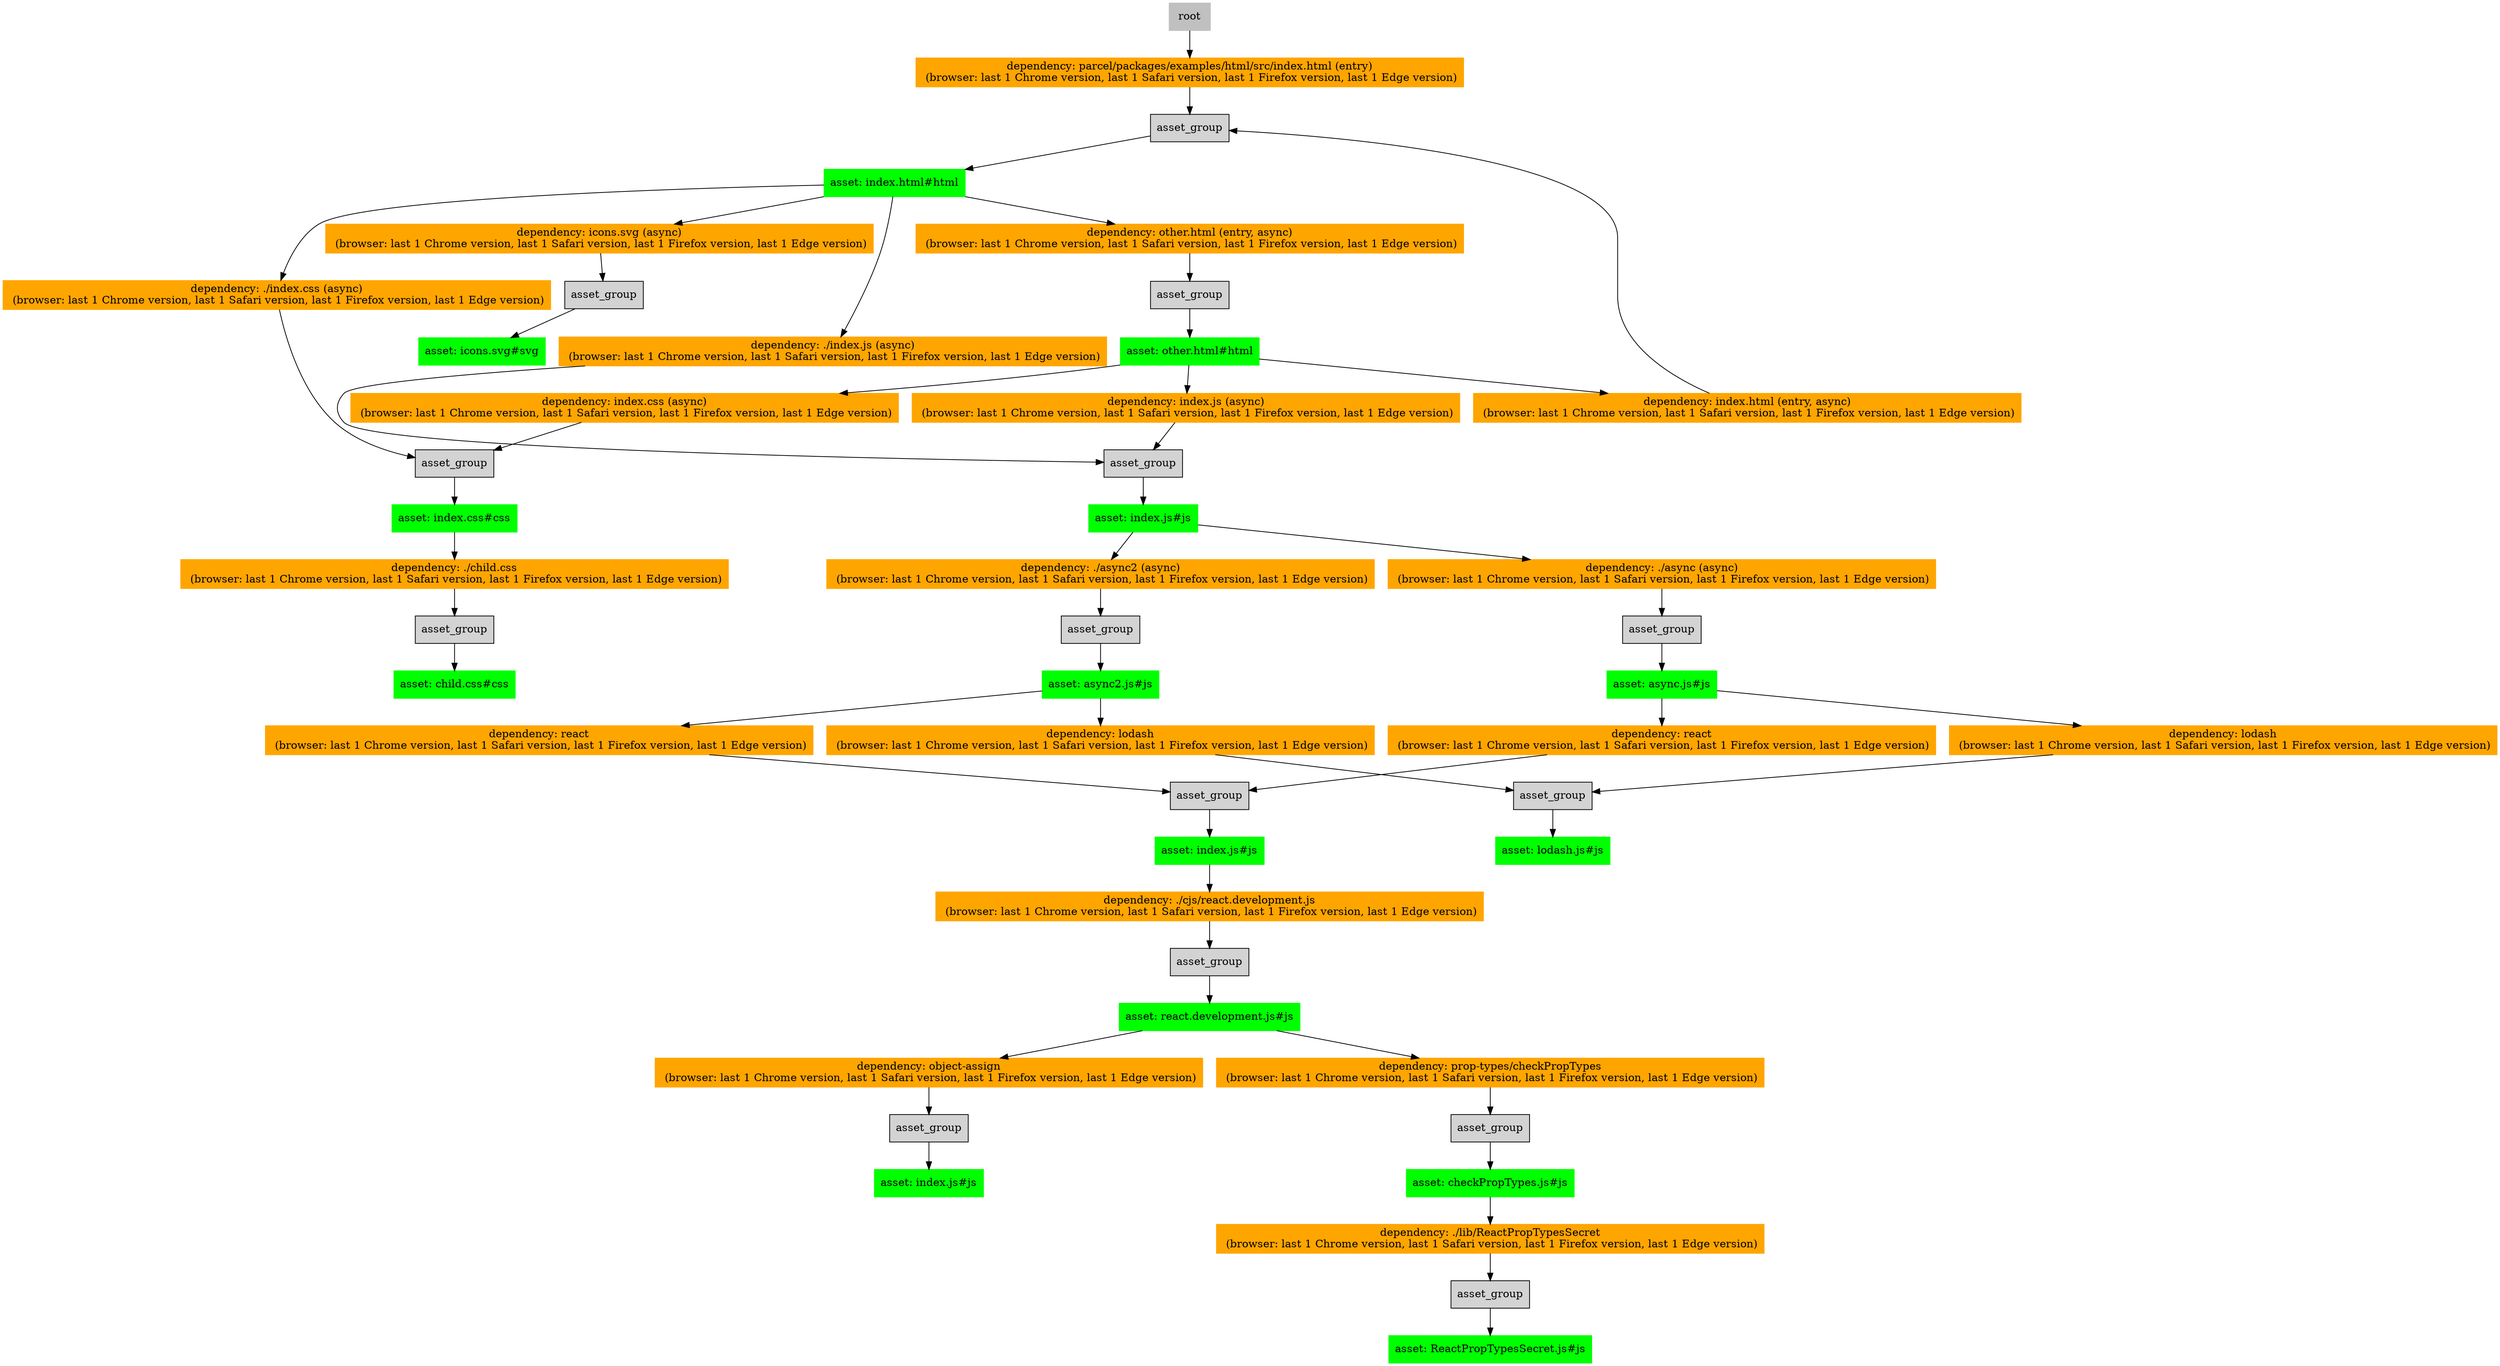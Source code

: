 digraph G {
  "@@root" [ color = "gray", shape =box, style = "filled", label = "root" ];
  "3aeeebe79c26598acdd22c8eb657fae2" [ color = "orange", shape =box, style = "filled", label = "dependency: parcel/packages/examples/html/src/index.html (entry)\n (browser: last 1 Chrome version, last 1 Safari version, last 1 Firefox version, last 1 Edge version)" ];
  "7c7f3a63a2c8382ceffcec4ecafaafcc" [ shape =box, style = "filled", label = "asset_group" ];
  "3d1ecc9e2dc2cfd75020ed9f26b8647a" [ color = "orange", shape =box, style = "filled", label = "dependency: ./index.css (async)\n (browser: last 1 Chrome version, last 1 Safari version, last 1 Firefox version, last 1 Edge version)" ];
  "050174bdbbd4b763f7ffc7ade90c1a07" [ color = "orange", shape =box, style = "filled", label = "dependency: ./index.js (async)\n (browser: last 1 Chrome version, last 1 Safari version, last 1 Firefox version, last 1 Edge version)" ];
  "26367b40c10d61ba88ff74a6b27ecae5" [ color = "orange", shape =box, style = "filled", label = "dependency: other.html (entry, async)\n (browser: last 1 Chrome version, last 1 Safari version, last 1 Firefox version, last 1 Edge version)" ];
  "12aed8d603fc973d7c5638029fc00950" [ color = "orange", shape =box, style = "filled", label = "dependency: icons.svg (async)\n (browser: last 1 Chrome version, last 1 Safari version, last 1 Firefox version, last 1 Edge version)" ];
  "026bbb37b2d1edba7d002b80adf15185" [ color = "green", shape =box, style = "filled", label = "asset: index.html#html" ];
  "c49256f2f4905bb23bf498a1f624aaba" [ shape =box, style = "filled", label = "asset_group" ];
  "8d699f02c9d40d6d27506079c79d6f3b" [ shape =box, style = "filled", label = "asset_group" ];
  "6a66cc7256c3cca4122af59f59d8b6a3" [ shape =box, style = "filled", label = "asset_group" ];
  "d741d58d0af415b8aa5ce1d6a708ec71" [ shape =box, style = "filled", label = "asset_group" ];
  "480e7f337d87c19fefb1c975025f6ac7" [ color = "orange", shape =box, style = "filled", label = "dependency: ./child.css\n (browser: last 1 Chrome version, last 1 Safari version, last 1 Firefox version, last 1 Edge version)" ];
  "829f30e807a6bed733d51fe804aae19e" [ color = "green", shape =box, style = "filled", label = "asset: index.css#css" ];
  "216f74f70b86ff02399c29c3351365e9" [ color = "orange", shape =box, style = "filled", label = "dependency: ./async (async)\n (browser: last 1 Chrome version, last 1 Safari version, last 1 Firefox version, last 1 Edge version)" ];
  "e3ad67297ed1feee21c19532ed60ac35" [ color = "orange", shape =box, style = "filled", label = "dependency: ./async2 (async)\n (browser: last 1 Chrome version, last 1 Safari version, last 1 Firefox version, last 1 Edge version)" ];
  "308e5d35839d6604a3d0030b4c82504c" [ color = "green", shape =box, style = "filled", label = "asset: index.js#js" ];
  "ef5f13d99a3cde0941c63fbc0b4987a0" [ color = "orange", shape =box, style = "filled", label = "dependency: index.css (async)\n (browser: last 1 Chrome version, last 1 Safari version, last 1 Firefox version, last 1 Edge version)" ];
  "e44bbfb18bcfea83ca8592718859c112" [ color = "orange", shape =box, style = "filled", label = "dependency: index.html (entry, async)\n (browser: last 1 Chrome version, last 1 Safari version, last 1 Firefox version, last 1 Edge version)" ];
  "e3f39c10f5ef2830b6d862d31cceb769" [ color = "orange", shape =box, style = "filled", label = "dependency: index.js (async)\n (browser: last 1 Chrome version, last 1 Safari version, last 1 Firefox version, last 1 Edge version)" ];
  "4c50bbbd578a10041d2b5b04ec80ed18" [ color = "green", shape =box, style = "filled", label = "asset: other.html#html" ];
  "a9094a1110940e38745e067525220939" [ color = "green", shape =box, style = "filled", label = "asset: icons.svg#svg" ];
  "0c7a8815e53cadf99ad916e7a84ddf13" [ shape =box, style = "filled", label = "asset_group" ];
  "6ac16754b68929f5484117f2fe039e98" [ shape =box, style = "filled", label = "asset_group" ];
  "97566f43c60dbefb2a5f11488c094588" [ shape =box, style = "filled", label = "asset_group" ];
  "0ffbd0d3762588388361e06fcec61e0b" [ color = "green", shape =box, style = "filled", label = "asset: child.css#css" ];
  "3290143e0e706fc110817ddf9f9ba83f" [ color = "orange", shape =box, style = "filled", label = "dependency: react\n (browser: last 1 Chrome version, last 1 Safari version, last 1 Firefox version, last 1 Edge version)" ];
  "7f99bb2b4b9fd739ef344b797c316099" [ color = "orange", shape =box, style = "filled", label = "dependency: lodash\n (browser: last 1 Chrome version, last 1 Safari version, last 1 Firefox version, last 1 Edge version)" ];
  "1d6e738b9552726211d78c2ea0c70955" [ color = "green", shape =box, style = "filled", label = "asset: async.js#js" ];
  "2495dad89118355bafbe3aa0590cea69" [ color = "orange", shape =box, style = "filled", label = "dependency: react\n (browser: last 1 Chrome version, last 1 Safari version, last 1 Firefox version, last 1 Edge version)" ];
  "858d45a5677f02210a4b9b944ddaaa0a" [ color = "orange", shape =box, style = "filled", label = "dependency: lodash\n (browser: last 1 Chrome version, last 1 Safari version, last 1 Firefox version, last 1 Edge version)" ];
  "492b7f1b31142c6d4d2add8aaca02b61" [ color = "green", shape =box, style = "filled", label = "asset: async2.js#js" ];
  "575888a874cc06095fab418a47b4addf" [ shape =box, style = "filled", label = "asset_group" ];
  "bfa1103a75c0e97b1c4ee2c8afe65cf5" [ shape =box, style = "filled", label = "asset_group" ];
  "62fc9554a03f957da7cf871e63a6d406" [ color = "orange", shape =box, style = "filled", label = "dependency: ./cjs/react.development.js\n (browser: last 1 Chrome version, last 1 Safari version, last 1 Firefox version, last 1 Edge version)" ];
  "bf5eb8297281911a3c9c1e4b34bf6fa1" [ color = "green", shape =box, style = "filled", label = "asset: index.js#js" ];
  "10af85157e7902ffa1c217a948789f92" [ color = "green", shape =box, style = "filled", label = "asset: lodash.js#js" ];
  "0f744e1df166785b44cd7b4570d189e9" [ shape =box, style = "filled", label = "asset_group" ];
  "3ecd8255ba0d6e8167b47ba1b1ab9054" [ color = "orange", shape =box, style = "filled", label = "dependency: object-assign\n (browser: last 1 Chrome version, last 1 Safari version, last 1 Firefox version, last 1 Edge version)" ];
  "fea40fd59f01f441f11c9d9adddc1138" [ color = "orange", shape =box, style = "filled", label = "dependency: prop-types/checkPropTypes\n (browser: last 1 Chrome version, last 1 Safari version, last 1 Firefox version, last 1 Edge version)" ];
  "7dcc5647ca1162e7ff4d5fc8befe2722" [ color = "green", shape =box, style = "filled", label = "asset: react.development.js#js" ];
  "f5ceae3865ad526f0276797147f274a7" [ shape =box, style = "filled", label = "asset_group" ];
  "769330225ba5f864180722bb6eed6df3" [ shape =box, style = "filled", label = "asset_group" ];
  "5094e05a0600ae364398efbcd3c593dc" [ color = "green", shape =box, style = "filled", label = "asset: index.js#js" ];
  "b38736a73324438519015248ecaec16a" [ color = "orange", shape =box, style = "filled", label = "dependency: ./lib/ReactPropTypesSecret\n (browser: last 1 Chrome version, last 1 Safari version, last 1 Firefox version, last 1 Edge version)" ];
  "e7b99583ed3036d36494784eb312e787" [ color = "green", shape =box, style = "filled", label = "asset: checkPropTypes.js#js" ];
  "e5cb04ba52dbad5a5998a7c7ccd3bdfb" [ shape =box, style = "filled", label = "asset_group" ];
  "06ae5321c35fff334be3b4881b876b34" [ color = "green", shape =box, style = "filled", label = "asset: ReactPropTypesSecret.js#js" ];
  "@@root" -> "3aeeebe79c26598acdd22c8eb657fae2";
  "3aeeebe79c26598acdd22c8eb657fae2" -> "7c7f3a63a2c8382ceffcec4ecafaafcc";
  "026bbb37b2d1edba7d002b80adf15185" -> "3d1ecc9e2dc2cfd75020ed9f26b8647a";
  "026bbb37b2d1edba7d002b80adf15185" -> "050174bdbbd4b763f7ffc7ade90c1a07";
  "026bbb37b2d1edba7d002b80adf15185" -> "26367b40c10d61ba88ff74a6b27ecae5";
  "026bbb37b2d1edba7d002b80adf15185" -> "12aed8d603fc973d7c5638029fc00950";
  "7c7f3a63a2c8382ceffcec4ecafaafcc" -> "026bbb37b2d1edba7d002b80adf15185";
  "3d1ecc9e2dc2cfd75020ed9f26b8647a" -> "c49256f2f4905bb23bf498a1f624aaba";
  "050174bdbbd4b763f7ffc7ade90c1a07" -> "8d699f02c9d40d6d27506079c79d6f3b";
  "26367b40c10d61ba88ff74a6b27ecae5" -> "6a66cc7256c3cca4122af59f59d8b6a3";
  "12aed8d603fc973d7c5638029fc00950" -> "d741d58d0af415b8aa5ce1d6a708ec71";
  "829f30e807a6bed733d51fe804aae19e" -> "480e7f337d87c19fefb1c975025f6ac7";
  "c49256f2f4905bb23bf498a1f624aaba" -> "829f30e807a6bed733d51fe804aae19e";
  "308e5d35839d6604a3d0030b4c82504c" -> "216f74f70b86ff02399c29c3351365e9";
  "308e5d35839d6604a3d0030b4c82504c" -> "e3ad67297ed1feee21c19532ed60ac35";
  "8d699f02c9d40d6d27506079c79d6f3b" -> "308e5d35839d6604a3d0030b4c82504c";
  "4c50bbbd578a10041d2b5b04ec80ed18" -> "ef5f13d99a3cde0941c63fbc0b4987a0";
  "4c50bbbd578a10041d2b5b04ec80ed18" -> "e44bbfb18bcfea83ca8592718859c112";
  "4c50bbbd578a10041d2b5b04ec80ed18" -> "e3f39c10f5ef2830b6d862d31cceb769";
  "6a66cc7256c3cca4122af59f59d8b6a3" -> "4c50bbbd578a10041d2b5b04ec80ed18";
  "d741d58d0af415b8aa5ce1d6a708ec71" -> "a9094a1110940e38745e067525220939";
  "480e7f337d87c19fefb1c975025f6ac7" -> "0c7a8815e53cadf99ad916e7a84ddf13";
  "216f74f70b86ff02399c29c3351365e9" -> "6ac16754b68929f5484117f2fe039e98";
  "e3ad67297ed1feee21c19532ed60ac35" -> "97566f43c60dbefb2a5f11488c094588";
  "ef5f13d99a3cde0941c63fbc0b4987a0" -> "c49256f2f4905bb23bf498a1f624aaba";
  "e44bbfb18bcfea83ca8592718859c112" -> "7c7f3a63a2c8382ceffcec4ecafaafcc";
  "e3f39c10f5ef2830b6d862d31cceb769" -> "8d699f02c9d40d6d27506079c79d6f3b";
  "0c7a8815e53cadf99ad916e7a84ddf13" -> "0ffbd0d3762588388361e06fcec61e0b";
  "1d6e738b9552726211d78c2ea0c70955" -> "3290143e0e706fc110817ddf9f9ba83f";
  "1d6e738b9552726211d78c2ea0c70955" -> "7f99bb2b4b9fd739ef344b797c316099";
  "6ac16754b68929f5484117f2fe039e98" -> "1d6e738b9552726211d78c2ea0c70955";
  "492b7f1b31142c6d4d2add8aaca02b61" -> "2495dad89118355bafbe3aa0590cea69";
  "492b7f1b31142c6d4d2add8aaca02b61" -> "858d45a5677f02210a4b9b944ddaaa0a";
  "97566f43c60dbefb2a5f11488c094588" -> "492b7f1b31142c6d4d2add8aaca02b61";
  "3290143e0e706fc110817ddf9f9ba83f" -> "575888a874cc06095fab418a47b4addf";
  "7f99bb2b4b9fd739ef344b797c316099" -> "bfa1103a75c0e97b1c4ee2c8afe65cf5";
  "2495dad89118355bafbe3aa0590cea69" -> "575888a874cc06095fab418a47b4addf";
  "858d45a5677f02210a4b9b944ddaaa0a" -> "bfa1103a75c0e97b1c4ee2c8afe65cf5";
  "bf5eb8297281911a3c9c1e4b34bf6fa1" -> "62fc9554a03f957da7cf871e63a6d406";
  "575888a874cc06095fab418a47b4addf" -> "bf5eb8297281911a3c9c1e4b34bf6fa1";
  "bfa1103a75c0e97b1c4ee2c8afe65cf5" -> "10af85157e7902ffa1c217a948789f92";
  "62fc9554a03f957da7cf871e63a6d406" -> "0f744e1df166785b44cd7b4570d189e9";
  "7dcc5647ca1162e7ff4d5fc8befe2722" -> "3ecd8255ba0d6e8167b47ba1b1ab9054";
  "7dcc5647ca1162e7ff4d5fc8befe2722" -> "fea40fd59f01f441f11c9d9adddc1138";
  "0f744e1df166785b44cd7b4570d189e9" -> "7dcc5647ca1162e7ff4d5fc8befe2722";
  "3ecd8255ba0d6e8167b47ba1b1ab9054" -> "f5ceae3865ad526f0276797147f274a7";
  "fea40fd59f01f441f11c9d9adddc1138" -> "769330225ba5f864180722bb6eed6df3";
  "f5ceae3865ad526f0276797147f274a7" -> "5094e05a0600ae364398efbcd3c593dc";
  "e7b99583ed3036d36494784eb312e787" -> "b38736a73324438519015248ecaec16a";
  "769330225ba5f864180722bb6eed6df3" -> "e7b99583ed3036d36494784eb312e787";
  "b38736a73324438519015248ecaec16a" -> "e5cb04ba52dbad5a5998a7c7ccd3bdfb";
  "e5cb04ba52dbad5a5998a7c7ccd3bdfb" -> "06ae5321c35fff334be3b4881b876b34";
}
